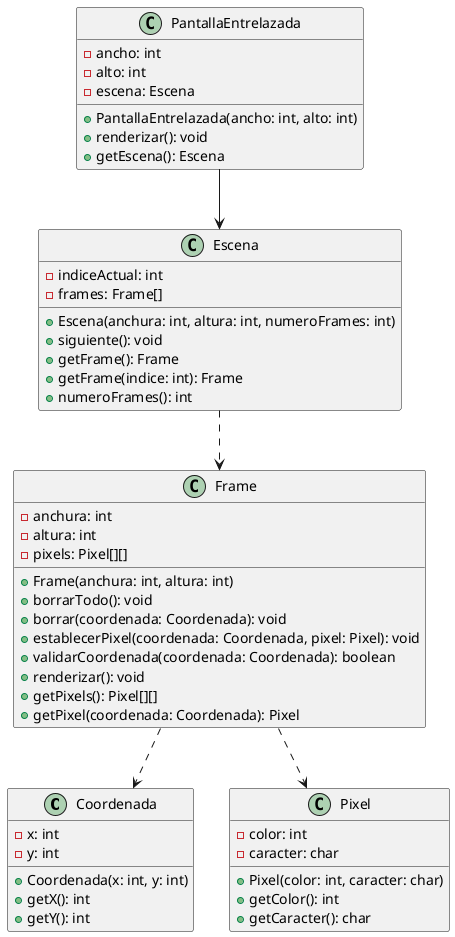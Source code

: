 @startuml DiagramaFinal
class Coordenada {
  - x: int
  - y: int
  + Coordenada(x: int, y: int)
  + getX(): int
  + getY(): int
}

class Pixel {
  - color: int
  - caracter: char
  + Pixel(color: int, caracter: char)
  + getColor(): int
  + getCaracter(): char
}

class Frame {
  - anchura: int
  - altura: int
  - pixels: Pixel[][]
  + Frame(anchura: int, altura: int)
  + borrarTodo(): void
  + borrar(coordenada: Coordenada): void
  + establecerPixel(coordenada: Coordenada, pixel: Pixel): void
  + validarCoordenada(coordenada: Coordenada): boolean
  + renderizar(): void
  + getPixels(): Pixel[][]
  + getPixel(coordenada: Coordenada): Pixel
}
Frame ..> Pixel
Frame ..> Coordenada

class Escena {
  - indiceActual: int
  - frames: Frame[]
  + Escena(anchura: int, altura: int, numeroFrames: int)
  + siguiente(): void
  + getFrame(): Frame
  + getFrame(indice: int): Frame
  + numeroFrames(): int
}

Escena  ..> Frame
class PantallaEntrelazada {
  - ancho: int
  - alto: int
  - escena: Escena
  + PantallaEntrelazada(ancho: int, alto: int)
  + renderizar(): void
  + getEscena(): Escena
}

PantallaEntrelazada --> Escena

@enduml
